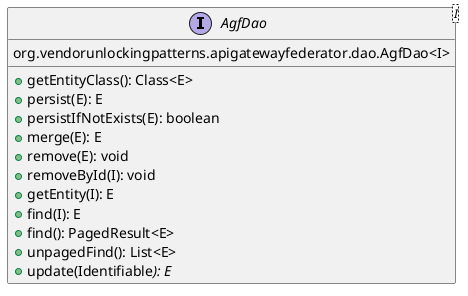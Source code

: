 @startuml
interface AgfDao<I>{
  org.vendorunlockingpatterns.apigatewayfederator.dao.AgfDao<I> 
  + getEntityClass(): Class<E>
  + persist(E): E
  + persistIfNotExists(E): boolean
  + merge(E): E
  + remove(E): void
  + removeById(I): void
  + getEntity(I): E
  + find(I): E
  + find(): PagedResult<E>
  + unpagedFind(): List<E>
  + update(Identifiable<I>): E
}

@enduml